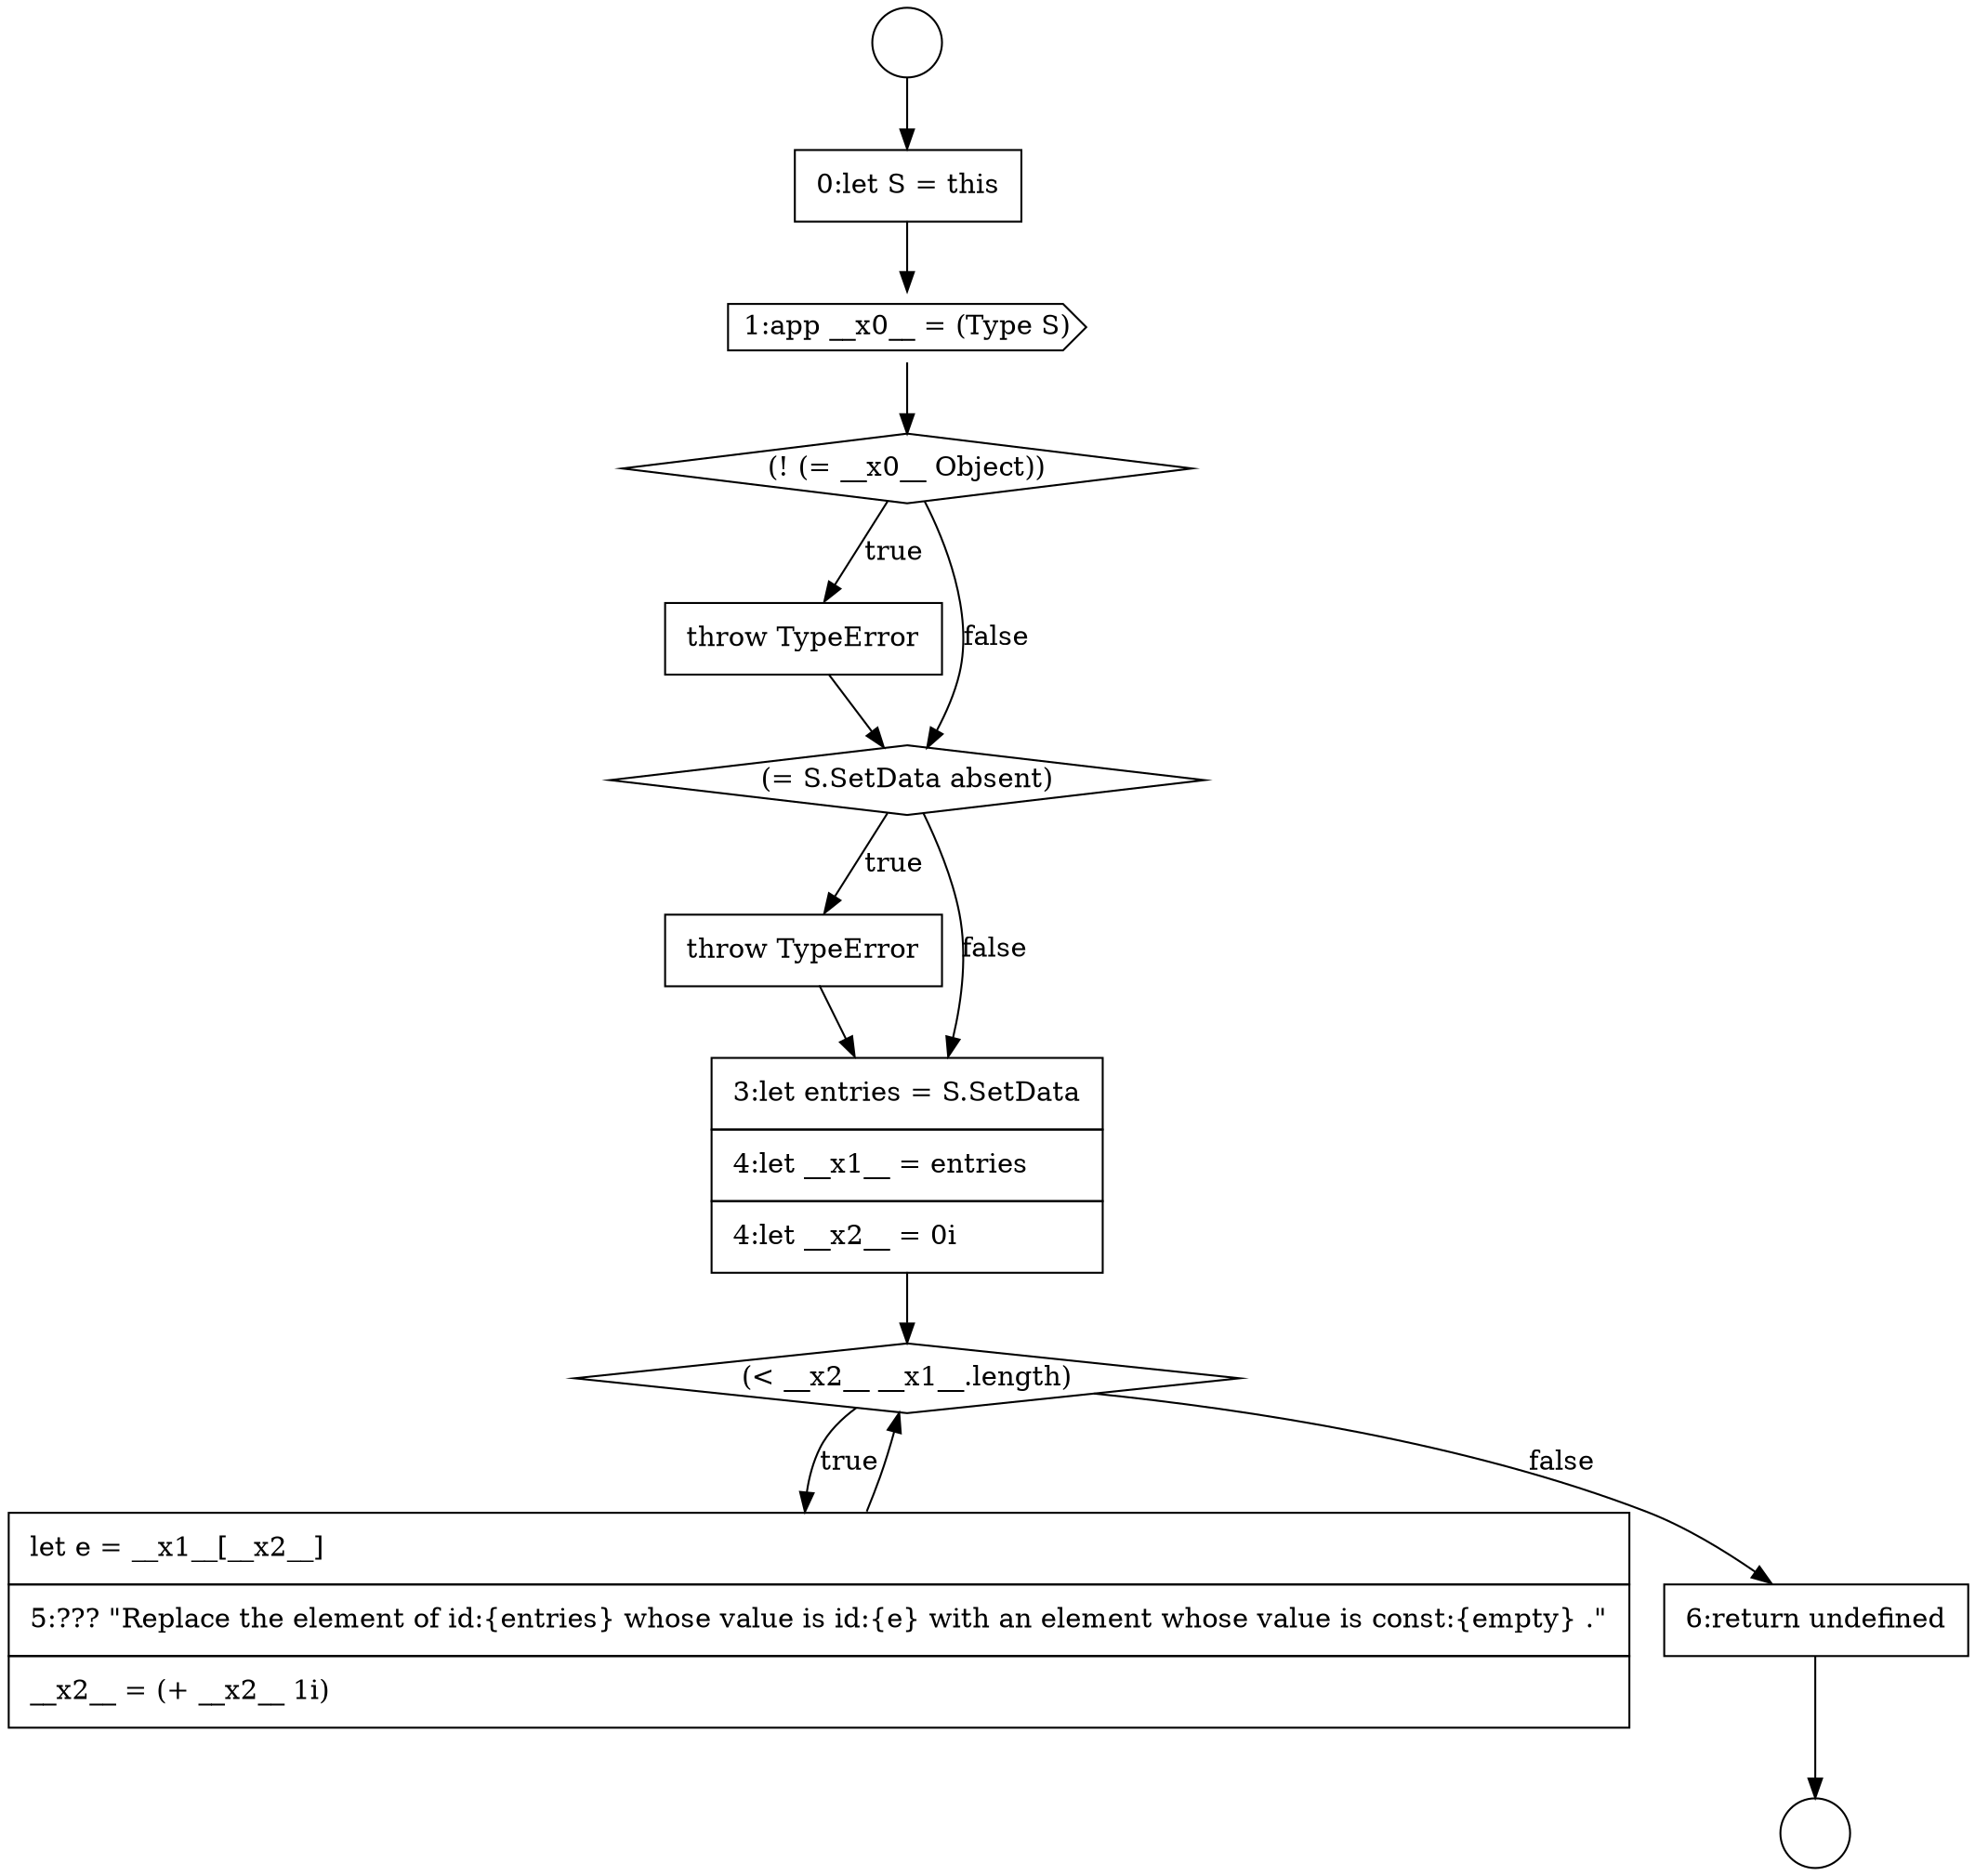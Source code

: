 digraph {
  node14552 [shape=circle label=" " color="black" fillcolor="white" style=filled]
  node14558 [shape=none, margin=0, label=<<font color="black">
    <table border="0" cellborder="1" cellspacing="0" cellpadding="10">
      <tr><td align="left">throw TypeError</td></tr>
    </table>
  </font>> color="black" fillcolor="white" style=filled]
  node14556 [shape=none, margin=0, label=<<font color="black">
    <table border="0" cellborder="1" cellspacing="0" cellpadding="10">
      <tr><td align="left">throw TypeError</td></tr>
    </table>
  </font>> color="black" fillcolor="white" style=filled]
  node14561 [shape=none, margin=0, label=<<font color="black">
    <table border="0" cellborder="1" cellspacing="0" cellpadding="10">
      <tr><td align="left">let e = __x1__[__x2__]</td></tr>
      <tr><td align="left">5:??? &quot;Replace the element of id:{entries} whose value is id:{e} with an element whose value is const:{empty} .&quot;</td></tr>
      <tr><td align="left">__x2__ = (+ __x2__ 1i)</td></tr>
    </table>
  </font>> color="black" fillcolor="white" style=filled]
  node14555 [shape=diamond, label=<<font color="black">(! (= __x0__ Object))</font>> color="black" fillcolor="white" style=filled]
  node14554 [shape=cds, label=<<font color="black">1:app __x0__ = (Type S)</font>> color="black" fillcolor="white" style=filled]
  node14560 [shape=diamond, label=<<font color="black">(&lt; __x2__ __x1__.length)</font>> color="black" fillcolor="white" style=filled]
  node14551 [shape=circle label=" " color="black" fillcolor="white" style=filled]
  node14559 [shape=none, margin=0, label=<<font color="black">
    <table border="0" cellborder="1" cellspacing="0" cellpadding="10">
      <tr><td align="left">3:let entries = S.SetData</td></tr>
      <tr><td align="left">4:let __x1__ = entries</td></tr>
      <tr><td align="left">4:let __x2__ = 0i</td></tr>
    </table>
  </font>> color="black" fillcolor="white" style=filled]
  node14553 [shape=none, margin=0, label=<<font color="black">
    <table border="0" cellborder="1" cellspacing="0" cellpadding="10">
      <tr><td align="left">0:let S = this</td></tr>
    </table>
  </font>> color="black" fillcolor="white" style=filled]
  node14562 [shape=none, margin=0, label=<<font color="black">
    <table border="0" cellborder="1" cellspacing="0" cellpadding="10">
      <tr><td align="left">6:return undefined</td></tr>
    </table>
  </font>> color="black" fillcolor="white" style=filled]
  node14557 [shape=diamond, label=<<font color="black">(= S.SetData absent)</font>> color="black" fillcolor="white" style=filled]
  node14560 -> node14561 [label=<<font color="black">true</font>> color="black"]
  node14560 -> node14562 [label=<<font color="black">false</font>> color="black"]
  node14554 -> node14555 [ color="black"]
  node14558 -> node14559 [ color="black"]
  node14561 -> node14560 [ color="black"]
  node14553 -> node14554 [ color="black"]
  node14556 -> node14557 [ color="black"]
  node14557 -> node14558 [label=<<font color="black">true</font>> color="black"]
  node14557 -> node14559 [label=<<font color="black">false</font>> color="black"]
  node14555 -> node14556 [label=<<font color="black">true</font>> color="black"]
  node14555 -> node14557 [label=<<font color="black">false</font>> color="black"]
  node14551 -> node14553 [ color="black"]
  node14559 -> node14560 [ color="black"]
  node14562 -> node14552 [ color="black"]
}
